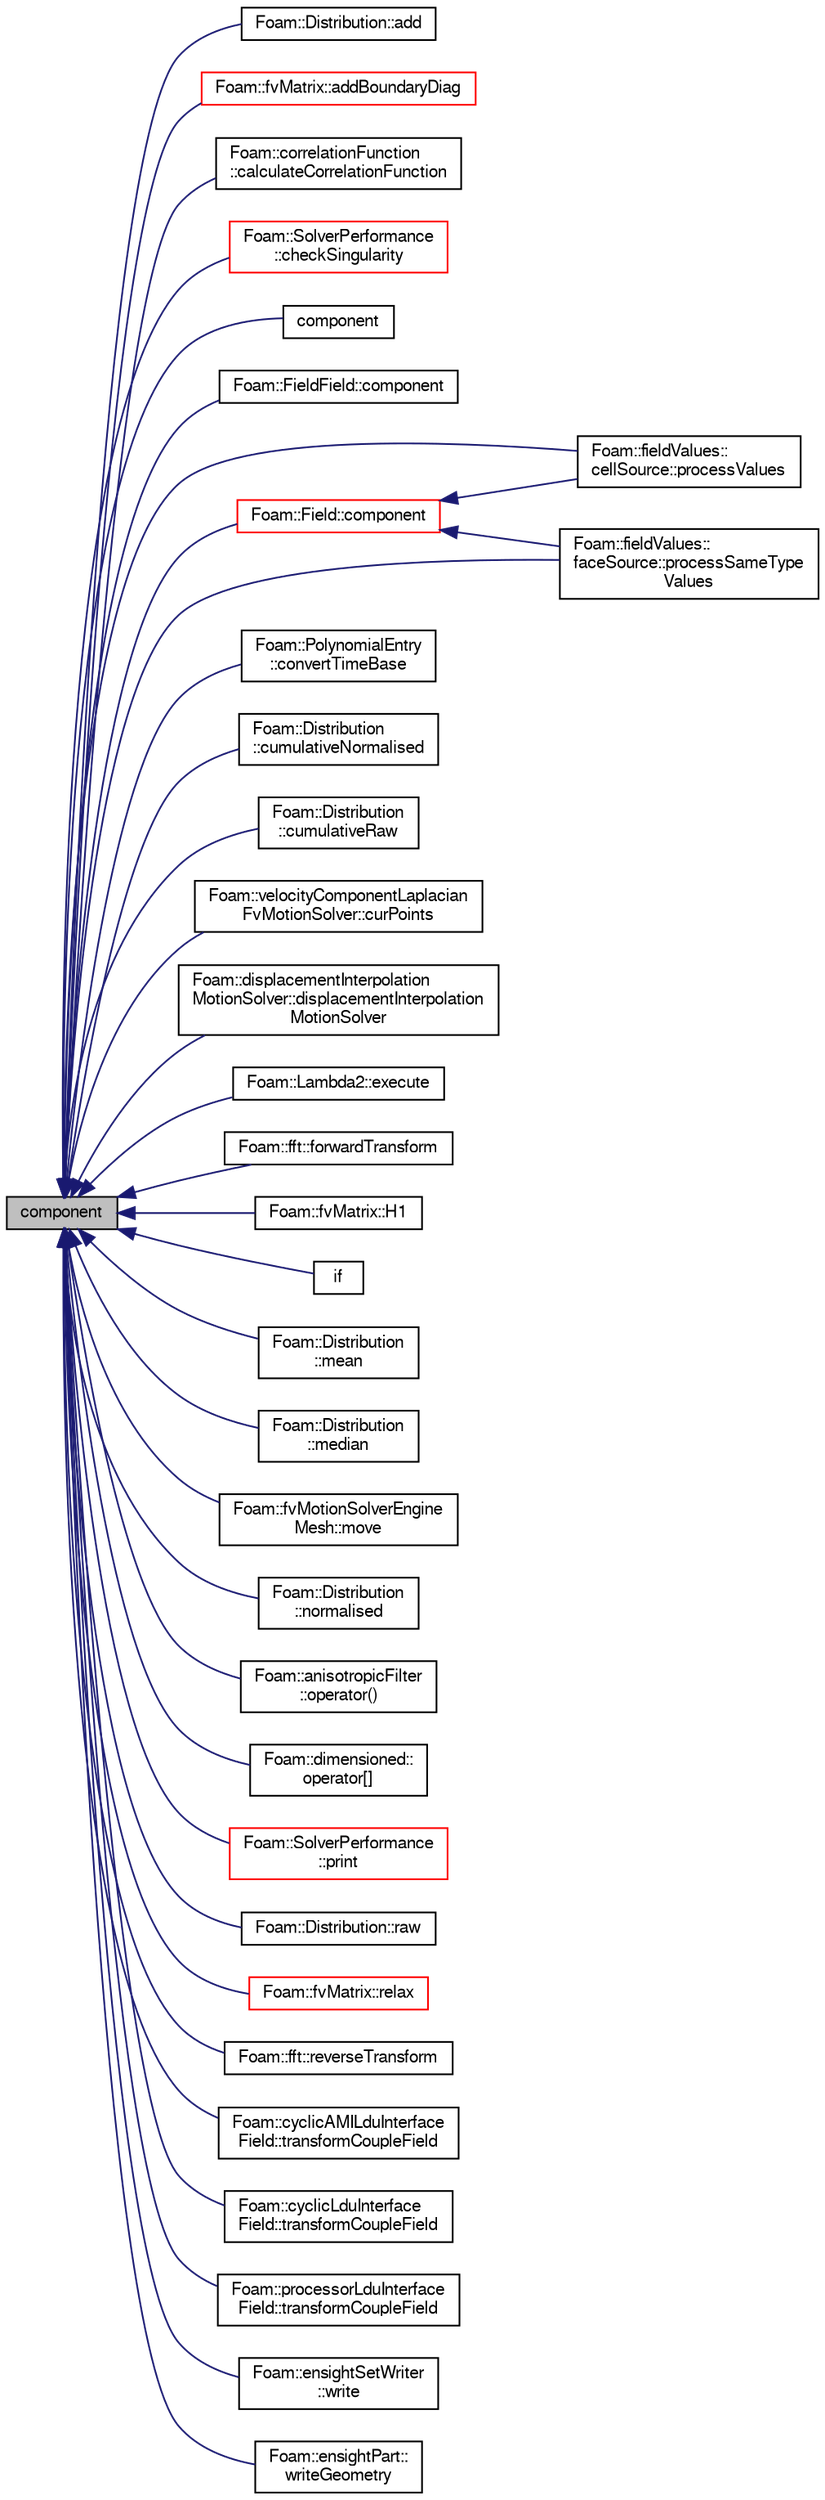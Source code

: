 digraph "component"
{
  bgcolor="transparent";
  edge [fontname="FreeSans",fontsize="10",labelfontname="FreeSans",labelfontsize="10"];
  node [fontname="FreeSans",fontsize="10",shape=record];
  rankdir="LR";
  Node1 [label="component",height=0.2,width=0.4,color="black", fillcolor="grey75", style="filled" fontcolor="black"];
  Node1 -> Node2 [dir="back",color="midnightblue",fontsize="10",style="solid",fontname="FreeSans"];
  Node2 [label="Foam::Distribution::add",height=0.2,width=0.4,color="black",URL="$a00538.html#a33a0483e214f12ed274213001fba447e",tooltip="Add a value to the distribution, optionally specifying a weight. "];
  Node1 -> Node3 [dir="back",color="midnightblue",fontsize="10",style="solid",fontname="FreeSans"];
  Node3 [label="Foam::fvMatrix::addBoundaryDiag",height=0.2,width=0.4,color="red",URL="$a00850.html#a085edaddf912acc70e5957338503e5ec"];
  Node1 -> Node4 [dir="back",color="midnightblue",fontsize="10",style="solid",fontname="FreeSans"];
  Node4 [label="Foam::correlationFunction\l::calculateCorrelationFunction",height=0.2,width=0.4,color="black",URL="$a00393.html#a6dad9e4d17333a9cfe7ee6b2f3247f42"];
  Node1 -> Node5 [dir="back",color="midnightblue",fontsize="10",style="solid",fontname="FreeSans"];
  Node5 [label="Foam::SolverPerformance\l::checkSingularity",height=0.2,width=0.4,color="red",URL="$a02314.html#aa749321b47d58d648449b01539ebaeaf",tooltip="Singularity test. "];
  Node1 -> Node6 [dir="back",color="midnightblue",fontsize="10",style="solid",fontname="FreeSans"];
  Node6 [label="component",height=0.2,width=0.4,color="black",URL="$a10237.html#a24df1ffa836c86f29c96d6543add1058"];
  Node1 -> Node7 [dir="back",color="midnightblue",fontsize="10",style="solid",fontname="FreeSans"];
  Node7 [label="Foam::FieldField::component",height=0.2,width=0.4,color="black",URL="$a00740.html#ad3dc737144afe075d95775d8e8ba6fb1",tooltip="Return a component field of the field. "];
  Node1 -> Node8 [dir="back",color="midnightblue",fontsize="10",style="solid",fontname="FreeSans"];
  Node8 [label="Foam::Field::component",height=0.2,width=0.4,color="red",URL="$a00733.html#a770bc7d2cd4553971cd2acd4d65be9eb",tooltip="Return a component field of the field. "];
  Node8 -> Node9 [dir="back",color="midnightblue",fontsize="10",style="solid",fontname="FreeSans"];
  Node9 [label="Foam::fieldValues::\lcellSource::processValues",height=0.2,width=0.4,color="black",URL="$a00223.html#a16e674670b4fae4dd8ef80854dcae0da",tooltip="Apply the &#39;operation&#39; to the values. "];
  Node8 -> Node10 [dir="back",color="midnightblue",fontsize="10",style="solid",fontname="FreeSans"];
  Node10 [label="Foam::fieldValues::\lfaceSource::processSameType\lValues",height=0.2,width=0.4,color="black",URL="$a00713.html#af00edc302e7299fbe50b52d0e002a1b5",tooltip="Apply the &#39;operation&#39; to the values. Operation has to. "];
  Node1 -> Node11 [dir="back",color="midnightblue",fontsize="10",style="solid",fontname="FreeSans"];
  Node11 [label="Foam::PolynomialEntry\l::convertTimeBase",height=0.2,width=0.4,color="black",URL="$a01873.html#af4b04bcaf124d852d36e028312c3c9a6",tooltip="Convert time. "];
  Node1 -> Node12 [dir="back",color="midnightblue",fontsize="10",style="solid",fontname="FreeSans"];
  Node12 [label="Foam::Distribution\l::cumulativeNormalised",height=0.2,width=0.4,color="black",URL="$a00538.html#a1f298c5b073878aa3669d18c3881ce5e",tooltip="Return the cumulative normalised distribution and. "];
  Node1 -> Node13 [dir="back",color="midnightblue",fontsize="10",style="solid",fontname="FreeSans"];
  Node13 [label="Foam::Distribution\l::cumulativeRaw",height=0.2,width=0.4,color="black",URL="$a00538.html#a37c9b55d1b1f888db4ebc5fa58dd0885",tooltip="Return the cumulative total bin weights and integration. "];
  Node1 -> Node14 [dir="back",color="midnightblue",fontsize="10",style="solid",fontname="FreeSans"];
  Node14 [label="Foam::velocityComponentLaplacian\lFvMotionSolver::curPoints",height=0.2,width=0.4,color="black",URL="$a02722.html#a897bb9550f17845c9ab361582659cbee",tooltip="Return point location obtained from the current motion field. "];
  Node1 -> Node15 [dir="back",color="midnightblue",fontsize="10",style="solid",fontname="FreeSans"];
  Node15 [label="Foam::displacementInterpolation\lMotionSolver::displacementInterpolation\lMotionSolver",height=0.2,width=0.4,color="black",URL="$a00528.html#af70627c48920441a925701b8da5266ba",tooltip="Construct from polyMesh and IOdictionary. "];
  Node1 -> Node16 [dir="back",color="midnightblue",fontsize="10",style="solid",fontname="FreeSans"];
  Node16 [label="Foam::Lambda2::execute",height=0.2,width=0.4,color="black",URL="$a01225.html#a61af3e60b94ae3e748f6fbac1e794af7",tooltip="Execute, currently does nothing. "];
  Node1 -> Node17 [dir="back",color="midnightblue",fontsize="10",style="solid",fontname="FreeSans"];
  Node17 [label="Foam::fft::forwardTransform",height=0.2,width=0.4,color="black",URL="$a00732.html#ab7fa1344e3d4fe5f3f81583eab3cab94"];
  Node1 -> Node18 [dir="back",color="midnightblue",fontsize="10",style="solid",fontname="FreeSans"];
  Node18 [label="Foam::fvMatrix::H1",height=0.2,width=0.4,color="black",URL="$a00850.html#ad973c8cad195e7174c90582555363352",tooltip="Return H(1) "];
  Node1 -> Node19 [dir="back",color="midnightblue",fontsize="10",style="solid",fontname="FreeSans"];
  Node19 [label="if",height=0.2,width=0.4,color="black",URL="$a03919.html#a2220ab563d2d0f137dc80ca012f57741"];
  Node1 -> Node20 [dir="back",color="midnightblue",fontsize="10",style="solid",fontname="FreeSans"];
  Node20 [label="Foam::Distribution\l::mean",height=0.2,width=0.4,color="black",URL="$a00538.html#a97155b3229d31160a88d92b1325b70f3"];
  Node1 -> Node21 [dir="back",color="midnightblue",fontsize="10",style="solid",fontname="FreeSans"];
  Node21 [label="Foam::Distribution\l::median",height=0.2,width=0.4,color="black",URL="$a00538.html#a526d7107d983cd716e3a4f73e10a9c1b"];
  Node1 -> Node22 [dir="back",color="midnightblue",fontsize="10",style="solid",fontname="FreeSans"];
  Node22 [label="Foam::fvMotionSolverEngine\lMesh::move",height=0.2,width=0.4,color="black",URL="$a00859.html#a68c0b61b84e4e095b6463cadc275adae"];
  Node1 -> Node23 [dir="back",color="midnightblue",fontsize="10",style="solid",fontname="FreeSans"];
  Node23 [label="Foam::Distribution\l::normalised",height=0.2,width=0.4,color="black",URL="$a00538.html#a0d37b28f72f3671726fd61a4959e4740",tooltip="Return the normalised distribution (probability density) "];
  Node1 -> Node24 [dir="back",color="midnightblue",fontsize="10",style="solid",fontname="FreeSans"];
  Node24 [label="Foam::anisotropicFilter\l::operator()",height=0.2,width=0.4,color="black",URL="$a00055.html#a6ae8a987dc11a16c65646fe92bc9ce5d"];
  Node1 -> Node25 [dir="back",color="midnightblue",fontsize="10",style="solid",fontname="FreeSans"];
  Node25 [label="Foam::dimensioned::\loperator[]",height=0.2,width=0.4,color="black",URL="$a00510.html#a3e3b0a2775d1fd9b9b9367030e39185e",tooltip="Return a component as a dimensioned&lt;cmptType&gt; "];
  Node1 -> Node26 [dir="back",color="midnightblue",fontsize="10",style="solid",fontname="FreeSans"];
  Node26 [label="Foam::SolverPerformance\l::print",height=0.2,width=0.4,color="red",URL="$a02314.html#a188be8f705fb9c9680b30b2d6c3ba910",tooltip="Print summary of solver performance to the given stream. "];
  Node1 -> Node10 [dir="back",color="midnightblue",fontsize="10",style="solid",fontname="FreeSans"];
  Node1 -> Node9 [dir="back",color="midnightblue",fontsize="10",style="solid",fontname="FreeSans"];
  Node1 -> Node27 [dir="back",color="midnightblue",fontsize="10",style="solid",fontname="FreeSans"];
  Node27 [label="Foam::Distribution::raw",height=0.2,width=0.4,color="black",URL="$a00538.html#a534e886fbc527191f1449a00238be6b3",tooltip="Return the distribution of the total bin weights. "];
  Node1 -> Node28 [dir="back",color="midnightblue",fontsize="10",style="solid",fontname="FreeSans"];
  Node28 [label="Foam::fvMatrix::relax",height=0.2,width=0.4,color="red",URL="$a00850.html#a06343b944c91a56352ebf646011c212e",tooltip="Relax matrix (for steady-state solution). "];
  Node1 -> Node29 [dir="back",color="midnightblue",fontsize="10",style="solid",fontname="FreeSans"];
  Node29 [label="Foam::fft::reverseTransform",height=0.2,width=0.4,color="black",URL="$a00732.html#a14bd4bbc7d325761657e068014ac1d06"];
  Node1 -> Node30 [dir="back",color="midnightblue",fontsize="10",style="solid",fontname="FreeSans"];
  Node30 [label="Foam::cyclicAMILduInterface\lField::transformCoupleField",height=0.2,width=0.4,color="black",URL="$a00450.html#aabf9d83d0d55b2c3ea7c991ce977cfbe",tooltip="Transform given patch internal field. "];
  Node1 -> Node31 [dir="back",color="midnightblue",fontsize="10",style="solid",fontname="FreeSans"];
  Node31 [label="Foam::cyclicLduInterface\lField::transformCoupleField",height=0.2,width=0.4,color="black",URL="$a00460.html#ac3eabbddb9916ed65e7b3eea819b4dfd",tooltip="Transform given patch component field. "];
  Node1 -> Node32 [dir="back",color="midnightblue",fontsize="10",style="solid",fontname="FreeSans"];
  Node32 [label="Foam::processorLduInterface\lField::transformCoupleField",height=0.2,width=0.4,color="black",URL="$a01934.html#ac3eabbddb9916ed65e7b3eea819b4dfd",tooltip="Transform given patch component field. "];
  Node1 -> Node33 [dir="back",color="midnightblue",fontsize="10",style="solid",fontname="FreeSans"];
  Node33 [label="Foam::ensightSetWriter\l::write",height=0.2,width=0.4,color="black",URL="$a00635.html#a630f6b7c40da086ca6bfde703206e847",tooltip="General entry point for writing. "];
  Node1 -> Node34 [dir="back",color="midnightblue",fontsize="10",style="solid",fontname="FreeSans"];
  Node34 [label="Foam::ensightPart::\lwriteGeometry",height=0.2,width=0.4,color="black",URL="$a00625.html#a0167ca94bd5095b2d47fd5361b4de10b",tooltip="Helper: write geometry given the pointField. "];
}
